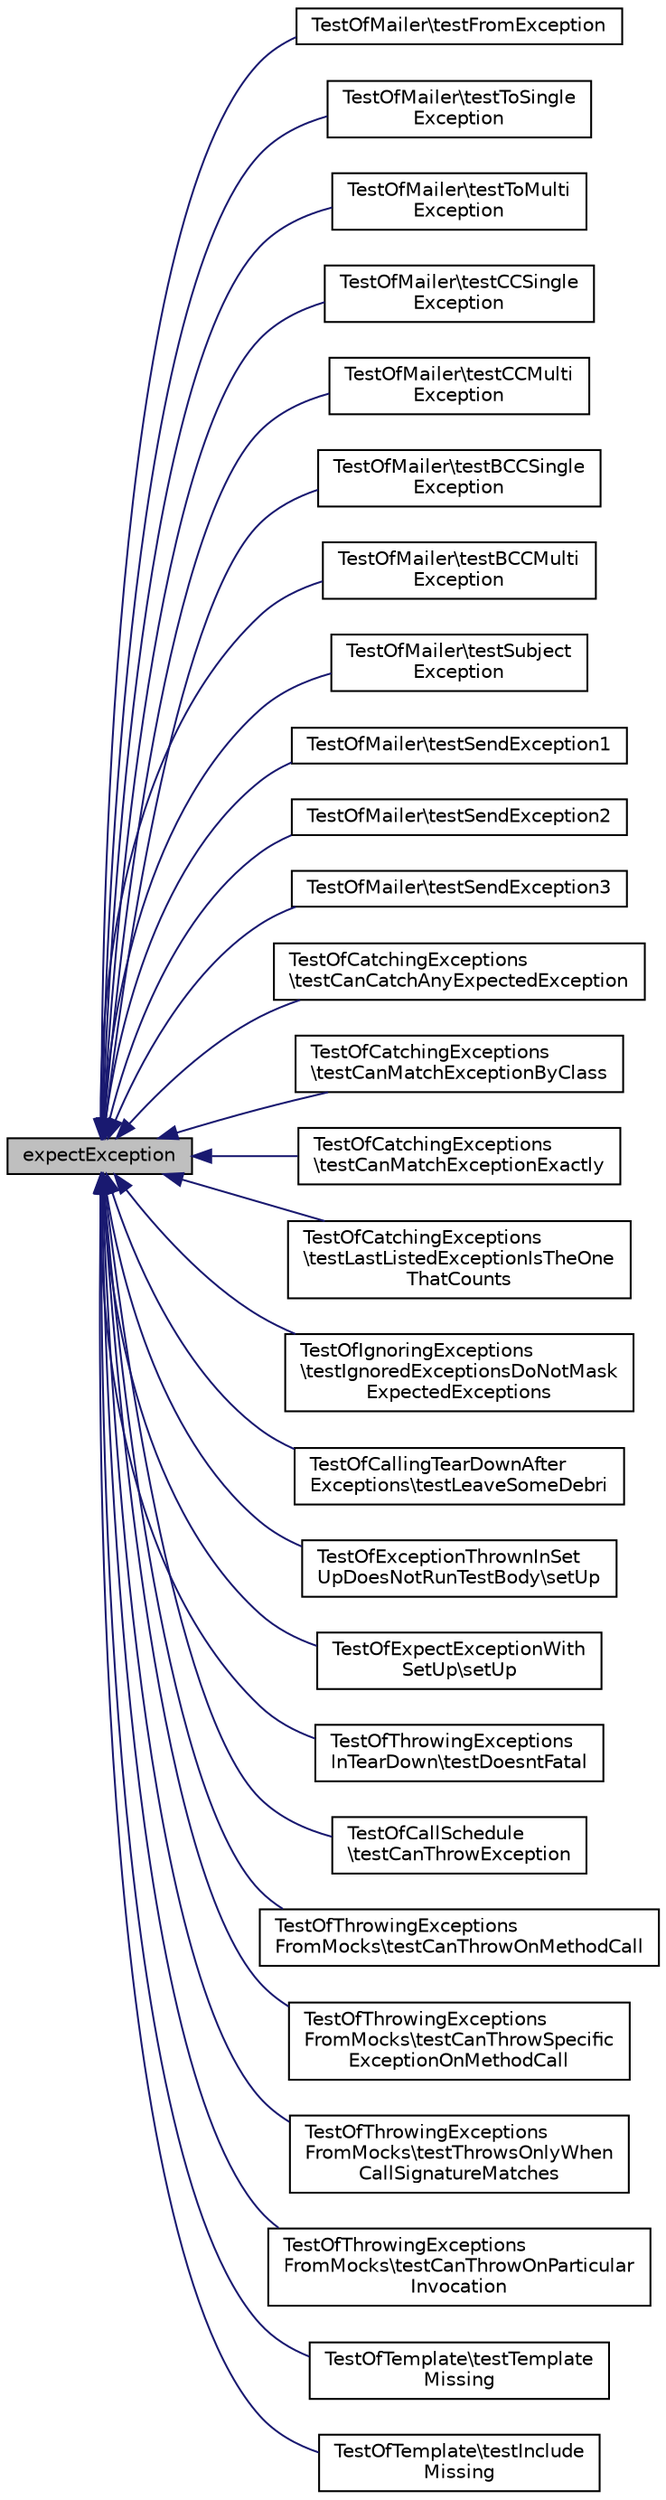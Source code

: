 digraph "expectException"
{
  edge [fontname="Helvetica",fontsize="10",labelfontname="Helvetica",labelfontsize="10"];
  node [fontname="Helvetica",fontsize="10",shape=record];
  rankdir="LR";
  Node1 [label="expectException",height=0.2,width=0.4,color="black", fillcolor="grey75", style="filled" fontcolor="black"];
  Node1 -> Node2 [dir="back",color="midnightblue",fontsize="10",style="solid",fontname="Helvetica"];
  Node2 [label="TestOfMailer\\testFromException",height=0.2,width=0.4,color="black", fillcolor="white", style="filled",URL="$class_test_of_mailer.html#aee4eb98f94abd7720c99aad069365b34"];
  Node1 -> Node3 [dir="back",color="midnightblue",fontsize="10",style="solid",fontname="Helvetica"];
  Node3 [label="TestOfMailer\\testToSingle\lException",height=0.2,width=0.4,color="black", fillcolor="white", style="filled",URL="$class_test_of_mailer.html#a53b738ca999419f49426537200207948"];
  Node1 -> Node4 [dir="back",color="midnightblue",fontsize="10",style="solid",fontname="Helvetica"];
  Node4 [label="TestOfMailer\\testToMulti\lException",height=0.2,width=0.4,color="black", fillcolor="white", style="filled",URL="$class_test_of_mailer.html#a9a7187b7b62b6d0b0c3384822337305d"];
  Node1 -> Node5 [dir="back",color="midnightblue",fontsize="10",style="solid",fontname="Helvetica"];
  Node5 [label="TestOfMailer\\testCCSingle\lException",height=0.2,width=0.4,color="black", fillcolor="white", style="filled",URL="$class_test_of_mailer.html#ae0cbc91ff0e33d7e6b5f36055ceb345e"];
  Node1 -> Node6 [dir="back",color="midnightblue",fontsize="10",style="solid",fontname="Helvetica"];
  Node6 [label="TestOfMailer\\testCCMulti\lException",height=0.2,width=0.4,color="black", fillcolor="white", style="filled",URL="$class_test_of_mailer.html#a8a593c84b61595a621aca0b8a6014eb0"];
  Node1 -> Node7 [dir="back",color="midnightblue",fontsize="10",style="solid",fontname="Helvetica"];
  Node7 [label="TestOfMailer\\testBCCSingle\lException",height=0.2,width=0.4,color="black", fillcolor="white", style="filled",URL="$class_test_of_mailer.html#a3e719624e88ead947083c288d8169b56"];
  Node1 -> Node8 [dir="back",color="midnightblue",fontsize="10",style="solid",fontname="Helvetica"];
  Node8 [label="TestOfMailer\\testBCCMulti\lException",height=0.2,width=0.4,color="black", fillcolor="white", style="filled",URL="$class_test_of_mailer.html#a5be6d01c3b32849cfb7915c8be5d95ef"];
  Node1 -> Node9 [dir="back",color="midnightblue",fontsize="10",style="solid",fontname="Helvetica"];
  Node9 [label="TestOfMailer\\testSubject\lException",height=0.2,width=0.4,color="black", fillcolor="white", style="filled",URL="$class_test_of_mailer.html#acbae432d525acf1ad020712b6390d1d5"];
  Node1 -> Node10 [dir="back",color="midnightblue",fontsize="10",style="solid",fontname="Helvetica"];
  Node10 [label="TestOfMailer\\testSendException1",height=0.2,width=0.4,color="black", fillcolor="white", style="filled",URL="$class_test_of_mailer.html#ac0825a720cd35b1d3b3827b497131d8c"];
  Node1 -> Node11 [dir="back",color="midnightblue",fontsize="10",style="solid",fontname="Helvetica"];
  Node11 [label="TestOfMailer\\testSendException2",height=0.2,width=0.4,color="black", fillcolor="white", style="filled",URL="$class_test_of_mailer.html#a978e21e1e17c17db6680a9218a0498f0"];
  Node1 -> Node12 [dir="back",color="midnightblue",fontsize="10",style="solid",fontname="Helvetica"];
  Node12 [label="TestOfMailer\\testSendException3",height=0.2,width=0.4,color="black", fillcolor="white", style="filled",URL="$class_test_of_mailer.html#a0be41b40baa5e274d2fd2f4c20221249"];
  Node1 -> Node13 [dir="back",color="midnightblue",fontsize="10",style="solid",fontname="Helvetica"];
  Node13 [label="TestOfCatchingExceptions\l\\testCanCatchAnyExpectedException",height=0.2,width=0.4,color="black", fillcolor="white", style="filled",URL="$class_test_of_catching_exceptions.html#aa580388b4894945e03cf5a3d5321178d"];
  Node1 -> Node14 [dir="back",color="midnightblue",fontsize="10",style="solid",fontname="Helvetica"];
  Node14 [label="TestOfCatchingExceptions\l\\testCanMatchExceptionByClass",height=0.2,width=0.4,color="black", fillcolor="white", style="filled",URL="$class_test_of_catching_exceptions.html#a1c46bfb04aa53765a16f633f93ecf881"];
  Node1 -> Node15 [dir="back",color="midnightblue",fontsize="10",style="solid",fontname="Helvetica"];
  Node15 [label="TestOfCatchingExceptions\l\\testCanMatchExceptionExactly",height=0.2,width=0.4,color="black", fillcolor="white", style="filled",URL="$class_test_of_catching_exceptions.html#afefd04d043a84481b9913036acd011ba"];
  Node1 -> Node16 [dir="back",color="midnightblue",fontsize="10",style="solid",fontname="Helvetica"];
  Node16 [label="TestOfCatchingExceptions\l\\testLastListedExceptionIsTheOne\lThatCounts",height=0.2,width=0.4,color="black", fillcolor="white", style="filled",URL="$class_test_of_catching_exceptions.html#ad29646ba3688cf3445b2449780b67476"];
  Node1 -> Node17 [dir="back",color="midnightblue",fontsize="10",style="solid",fontname="Helvetica"];
  Node17 [label="TestOfIgnoringExceptions\l\\testIgnoredExceptionsDoNotMask\lExpectedExceptions",height=0.2,width=0.4,color="black", fillcolor="white", style="filled",URL="$class_test_of_ignoring_exceptions.html#aa47e9e2e6f850c9413b9df1472bf6776"];
  Node1 -> Node18 [dir="back",color="midnightblue",fontsize="10",style="solid",fontname="Helvetica"];
  Node18 [label="TestOfCallingTearDownAfter\lExceptions\\testLeaveSomeDebri",height=0.2,width=0.4,color="black", fillcolor="white", style="filled",URL="$class_test_of_calling_tear_down_after_exceptions.html#a396bcad94df145c798ff8bd28be2eaf4"];
  Node1 -> Node19 [dir="back",color="midnightblue",fontsize="10",style="solid",fontname="Helvetica"];
  Node19 [label="TestOfExceptionThrownInSet\lUpDoesNotRunTestBody\\setUp",height=0.2,width=0.4,color="black", fillcolor="white", style="filled",URL="$class_test_of_exception_thrown_in_set_up_does_not_run_test_body.html#a0bc688732d2b3b162ffebaf7812e78da"];
  Node1 -> Node20 [dir="back",color="midnightblue",fontsize="10",style="solid",fontname="Helvetica"];
  Node20 [label="TestOfExpectExceptionWith\lSetUp\\setUp",height=0.2,width=0.4,color="black", fillcolor="white", style="filled",URL="$class_test_of_expect_exception_with_set_up.html#a0bc688732d2b3b162ffebaf7812e78da"];
  Node1 -> Node21 [dir="back",color="midnightblue",fontsize="10",style="solid",fontname="Helvetica"];
  Node21 [label="TestOfThrowingExceptions\lInTearDown\\testDoesntFatal",height=0.2,width=0.4,color="black", fillcolor="white", style="filled",URL="$class_test_of_throwing_exceptions_in_tear_down.html#a603b5595ac48bfdc9410f01bd74ae903"];
  Node1 -> Node22 [dir="back",color="midnightblue",fontsize="10",style="solid",fontname="Helvetica"];
  Node22 [label="TestOfCallSchedule\l\\testCanThrowException",height=0.2,width=0.4,color="black", fillcolor="white", style="filled",URL="$class_test_of_call_schedule.html#aadb0ba3211bc5c3bdc03361a59f271d7"];
  Node1 -> Node23 [dir="back",color="midnightblue",fontsize="10",style="solid",fontname="Helvetica"];
  Node23 [label="TestOfThrowingExceptions\lFromMocks\\testCanThrowOnMethodCall",height=0.2,width=0.4,color="black", fillcolor="white", style="filled",URL="$class_test_of_throwing_exceptions_from_mocks.html#ab609d8f4c968c0f19e7840ae28eb1888"];
  Node1 -> Node24 [dir="back",color="midnightblue",fontsize="10",style="solid",fontname="Helvetica"];
  Node24 [label="TestOfThrowingExceptions\lFromMocks\\testCanThrowSpecific\lExceptionOnMethodCall",height=0.2,width=0.4,color="black", fillcolor="white", style="filled",URL="$class_test_of_throwing_exceptions_from_mocks.html#ac5468df6231e586d3c30624bc3acff94"];
  Node1 -> Node25 [dir="back",color="midnightblue",fontsize="10",style="solid",fontname="Helvetica"];
  Node25 [label="TestOfThrowingExceptions\lFromMocks\\testThrowsOnlyWhen\lCallSignatureMatches",height=0.2,width=0.4,color="black", fillcolor="white", style="filled",URL="$class_test_of_throwing_exceptions_from_mocks.html#a4b9a472db6aaac9d911c2e753009f0fe"];
  Node1 -> Node26 [dir="back",color="midnightblue",fontsize="10",style="solid",fontname="Helvetica"];
  Node26 [label="TestOfThrowingExceptions\lFromMocks\\testCanThrowOnParticular\lInvocation",height=0.2,width=0.4,color="black", fillcolor="white", style="filled",URL="$class_test_of_throwing_exceptions_from_mocks.html#a73a175fad0cd1f8aaa91450c3e84fc49"];
  Node1 -> Node27 [dir="back",color="midnightblue",fontsize="10",style="solid",fontname="Helvetica"];
  Node27 [label="TestOfTemplate\\testTemplate\lMissing",height=0.2,width=0.4,color="black", fillcolor="white", style="filled",URL="$class_test_of_template.html#a46b19b3b562465101739966b130bae0b"];
  Node1 -> Node28 [dir="back",color="midnightblue",fontsize="10",style="solid",fontname="Helvetica"];
  Node28 [label="TestOfTemplate\\testInclude\lMissing",height=0.2,width=0.4,color="black", fillcolor="white", style="filled",URL="$class_test_of_template.html#ab88e3f4d8be92fb59af3bad1b3c40d12"];
}
